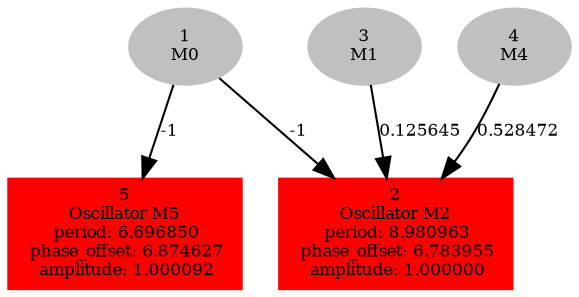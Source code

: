  digraph g{ forcelabels=true;
1[label=<1<BR/>M0>,color="grey",style=filled,fontsize=8];
2 [label=<2<BR />Oscillator M2<BR /> period: 8.980963<BR /> phase_offset: 6.783955<BR /> amplitude: 1.000000>, shape=box,color=red,style=filled,fontsize=8];3[label=<3<BR/>M1>,color="grey",style=filled,fontsize=8];
4[label=<4<BR/>M4>,color="grey",style=filled,fontsize=8];
5 [label=<5<BR />Oscillator M5<BR /> period: 6.696850<BR /> phase_offset: 6.874627<BR /> amplitude: 1.000092>, shape=box,color=red,style=filled,fontsize=8];1 -> 2[label="-1 ",fontsize="8"];
1 -> 5[label="-1 ",fontsize="8"];
3 -> 2[label="0.125645 ",fontsize="8"];
4 -> 2[label="0.528472 ",fontsize="8"];
 }
